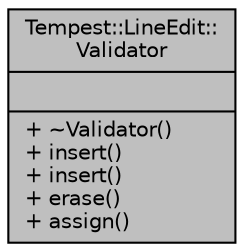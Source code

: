 digraph "Tempest::LineEdit::Validator"
{
  edge [fontname="Helvetica",fontsize="10",labelfontname="Helvetica",labelfontsize="10"];
  node [fontname="Helvetica",fontsize="10",shape=record];
  Node2 [label="{Tempest::LineEdit::\lValidator\n||+ ~Validator()\l+ insert()\l+ insert()\l+ erase()\l+ assign()\l}",height=0.2,width=0.4,color="black", fillcolor="grey75", style="filled", fontcolor="black"];
}
